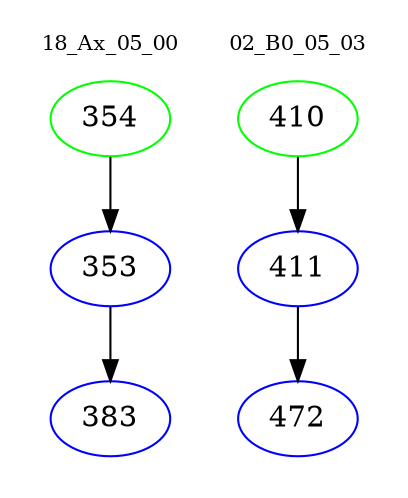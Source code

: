 digraph{
subgraph cluster_0 {
color = white
label = "18_Ax_05_00";
fontsize=10;
T0_354 [label="354", color="green"]
T0_354 -> T0_353 [color="black"]
T0_353 [label="353", color="blue"]
T0_353 -> T0_383 [color="black"]
T0_383 [label="383", color="blue"]
}
subgraph cluster_1 {
color = white
label = "02_B0_05_03";
fontsize=10;
T1_410 [label="410", color="green"]
T1_410 -> T1_411 [color="black"]
T1_411 [label="411", color="blue"]
T1_411 -> T1_472 [color="black"]
T1_472 [label="472", color="blue"]
}
}
